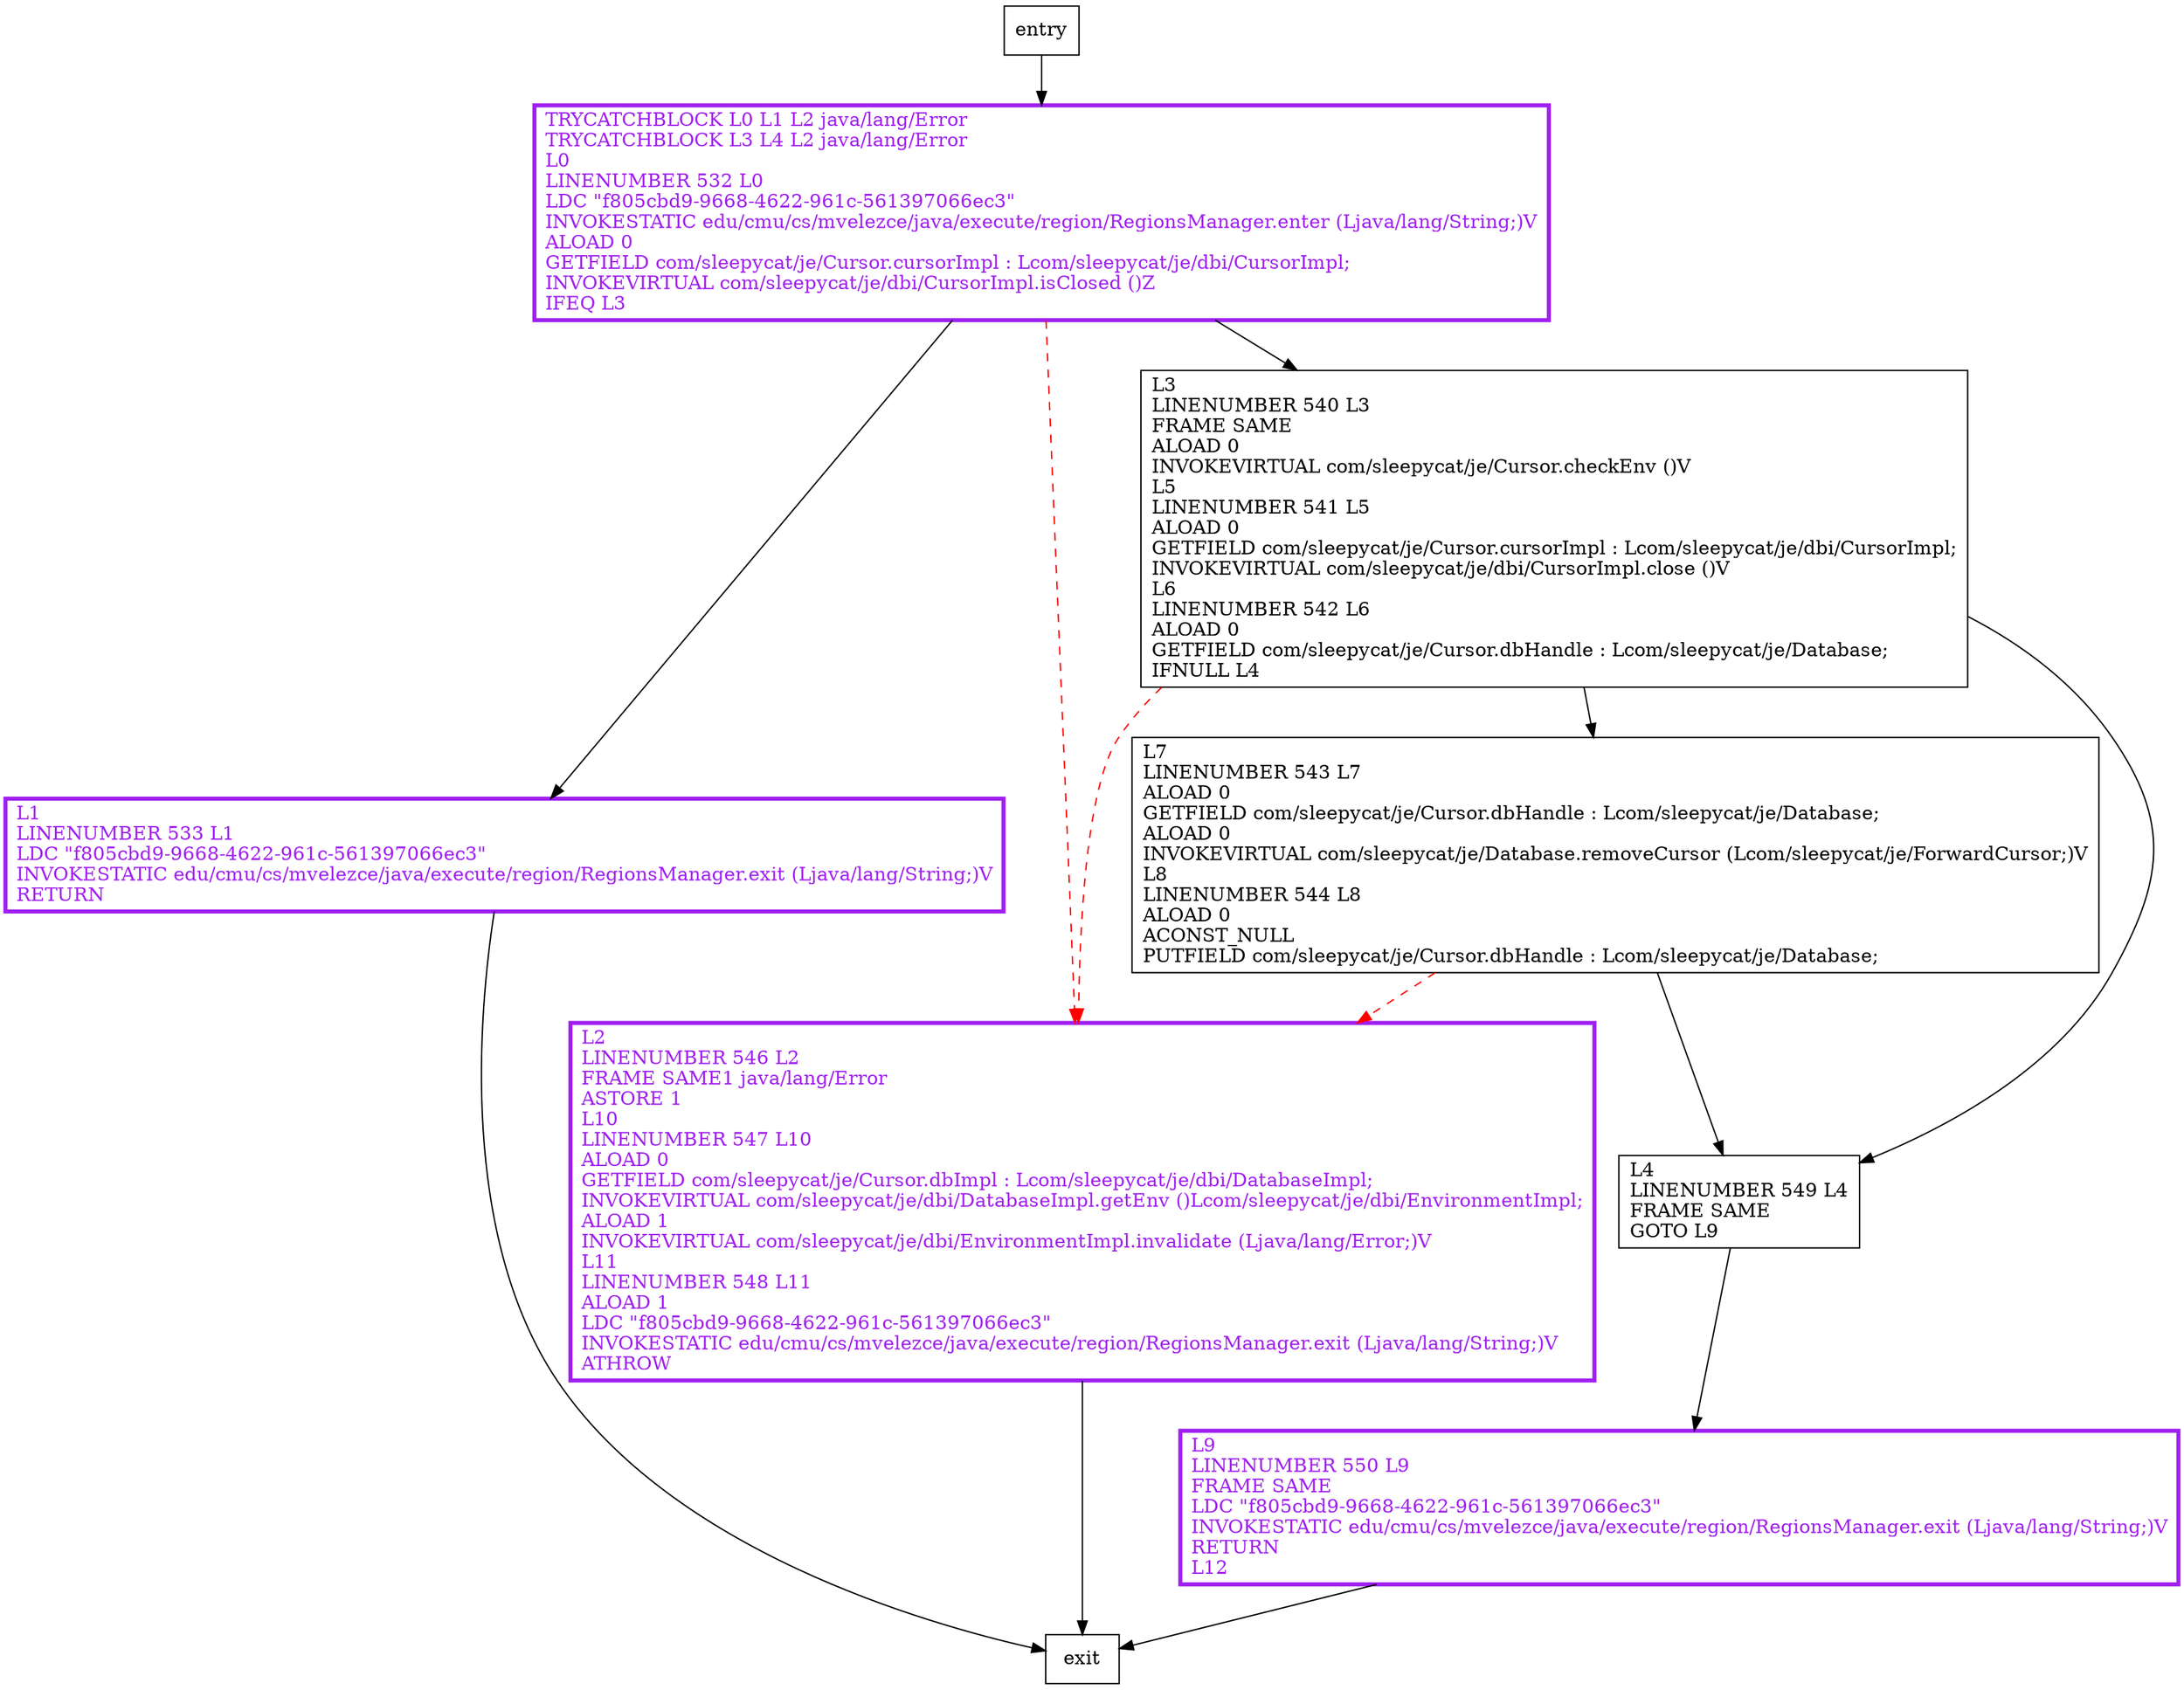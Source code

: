 digraph close {
node [shape=record];
986374619 [label="L1\lLINENUMBER 533 L1\lLDC \"f805cbd9-9668-4622-961c-561397066ec3\"\lINVOKESTATIC edu/cmu/cs/mvelezce/java/execute/region/RegionsManager.exit (Ljava/lang/String;)V\lRETURN\l"];
627796980 [label="L9\lLINENUMBER 550 L9\lFRAME SAME\lLDC \"f805cbd9-9668-4622-961c-561397066ec3\"\lINVOKESTATIC edu/cmu/cs/mvelezce/java/execute/region/RegionsManager.exit (Ljava/lang/String;)V\lRETURN\lL12\l"];
2029610349 [label="L4\lLINENUMBER 549 L4\lFRAME SAME\lGOTO L9\l"];
568474939 [label="L2\lLINENUMBER 546 L2\lFRAME SAME1 java/lang/Error\lASTORE 1\lL10\lLINENUMBER 547 L10\lALOAD 0\lGETFIELD com/sleepycat/je/Cursor.dbImpl : Lcom/sleepycat/je/dbi/DatabaseImpl;\lINVOKEVIRTUAL com/sleepycat/je/dbi/DatabaseImpl.getEnv ()Lcom/sleepycat/je/dbi/EnvironmentImpl;\lALOAD 1\lINVOKEVIRTUAL com/sleepycat/je/dbi/EnvironmentImpl.invalidate (Ljava/lang/Error;)V\lL11\lLINENUMBER 548 L11\lALOAD 1\lLDC \"f805cbd9-9668-4622-961c-561397066ec3\"\lINVOKESTATIC edu/cmu/cs/mvelezce/java/execute/region/RegionsManager.exit (Ljava/lang/String;)V\lATHROW\l"];
365987728 [label="L7\lLINENUMBER 543 L7\lALOAD 0\lGETFIELD com/sleepycat/je/Cursor.dbHandle : Lcom/sleepycat/je/Database;\lALOAD 0\lINVOKEVIRTUAL com/sleepycat/je/Database.removeCursor (Lcom/sleepycat/je/ForwardCursor;)V\lL8\lLINENUMBER 544 L8\lALOAD 0\lACONST_NULL\lPUTFIELD com/sleepycat/je/Cursor.dbHandle : Lcom/sleepycat/je/Database;\l"];
939685557 [label="TRYCATCHBLOCK L0 L1 L2 java/lang/Error\lTRYCATCHBLOCK L3 L4 L2 java/lang/Error\lL0\lLINENUMBER 532 L0\lLDC \"f805cbd9-9668-4622-961c-561397066ec3\"\lINVOKESTATIC edu/cmu/cs/mvelezce/java/execute/region/RegionsManager.enter (Ljava/lang/String;)V\lALOAD 0\lGETFIELD com/sleepycat/je/Cursor.cursorImpl : Lcom/sleepycat/je/dbi/CursorImpl;\lINVOKEVIRTUAL com/sleepycat/je/dbi/CursorImpl.isClosed ()Z\lIFEQ L3\l"];
1407518330 [label="L3\lLINENUMBER 540 L3\lFRAME SAME\lALOAD 0\lINVOKEVIRTUAL com/sleepycat/je/Cursor.checkEnv ()V\lL5\lLINENUMBER 541 L5\lALOAD 0\lGETFIELD com/sleepycat/je/Cursor.cursorImpl : Lcom/sleepycat/je/dbi/CursorImpl;\lINVOKEVIRTUAL com/sleepycat/je/dbi/CursorImpl.close ()V\lL6\lLINENUMBER 542 L6\lALOAD 0\lGETFIELD com/sleepycat/je/Cursor.dbHandle : Lcom/sleepycat/je/Database;\lIFNULL L4\l"];
entry;
exit;
986374619 -> exit
627796980 -> exit
entry -> 939685557
2029610349 -> 627796980
568474939 -> exit
365987728 -> 2029610349
365987728 -> 568474939 [style=dashed, color=red]
939685557 -> 986374619
939685557 -> 568474939 [style=dashed, color=red]
939685557 -> 1407518330
1407518330 -> 2029610349
1407518330 -> 568474939 [style=dashed, color=red]
1407518330 -> 365987728
986374619[fontcolor="purple", penwidth=3, color="purple"];
627796980[fontcolor="purple", penwidth=3, color="purple"];
568474939[fontcolor="purple", penwidth=3, color="purple"];
939685557[fontcolor="purple", penwidth=3, color="purple"];
}
